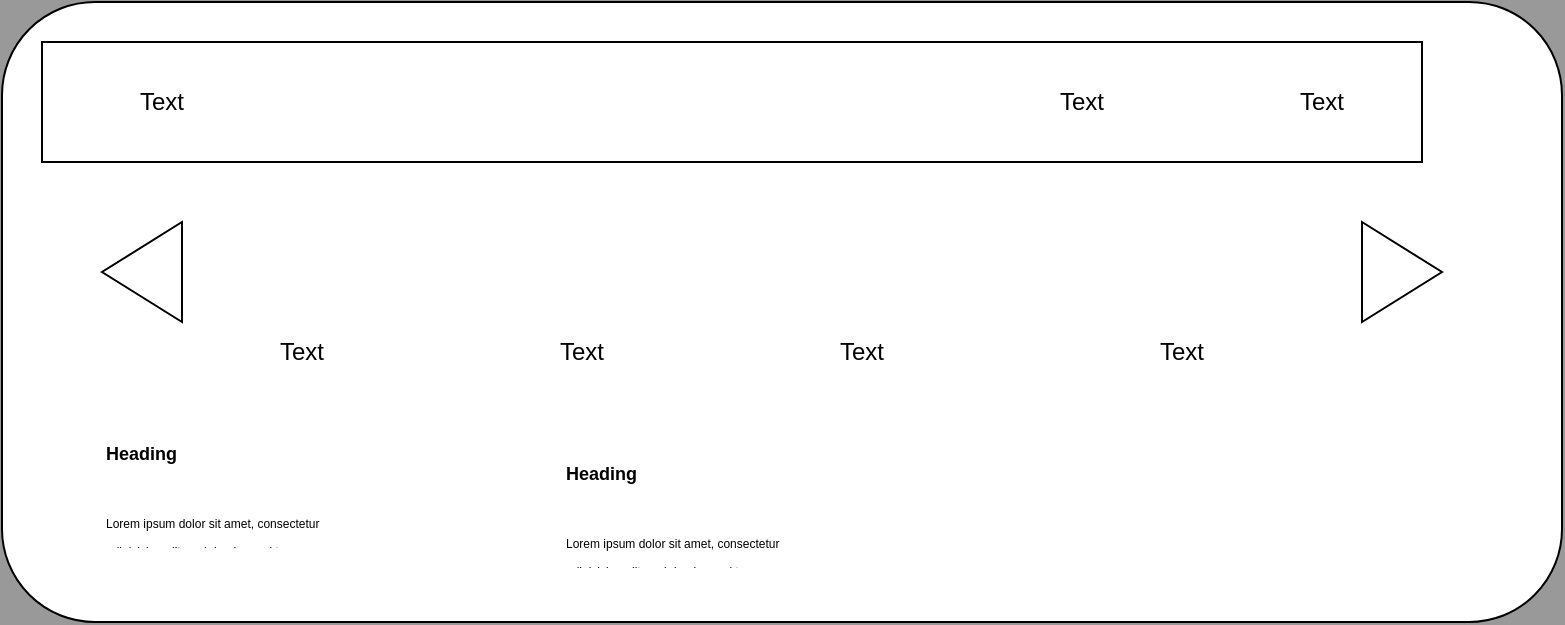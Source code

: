 <mxfile>
    <diagram id="8zh2mt0s0qRhRXP-pA01" name="Page-1">
        <mxGraphModel dx="1686" dy="354" grid="1" gridSize="10" guides="1" tooltips="1" connect="1" arrows="1" fold="1" page="1" pageScale="1" pageWidth="850" pageHeight="1100" background="#999999" math="0" shadow="0" adaptiveColors="simple">
            <root>
                <mxCell id="0"/>
                <mxCell id="1" parent="0"/>
                <mxCell id="123" value="" style="rounded=1;whiteSpace=wrap;html=1;" vertex="1" parent="1">
                    <mxGeometry x="-540" y="10" width="780" height="310" as="geometry"/>
                </mxCell>
                <mxCell id="124" value="" style="whiteSpace=wrap;html=1;" vertex="1" parent="1">
                    <mxGeometry x="-520" y="30" width="690" height="60" as="geometry"/>
                </mxCell>
                <mxCell id="125" value="Text" style="text;strokeColor=none;align=center;fillColor=none;html=1;verticalAlign=middle;whiteSpace=wrap;rounded=0;" vertex="1" parent="1">
                    <mxGeometry x="-490" y="45" width="60" height="30" as="geometry"/>
                </mxCell>
                <mxCell id="126" value="Text" style="text;strokeColor=none;align=center;fillColor=none;html=1;verticalAlign=middle;whiteSpace=wrap;rounded=0;" vertex="1" parent="1">
                    <mxGeometry x="90" y="45" width="60" height="30" as="geometry"/>
                </mxCell>
                <mxCell id="127" value="Text" style="text;strokeColor=none;align=center;fillColor=none;html=1;verticalAlign=middle;whiteSpace=wrap;rounded=0;" vertex="1" parent="1">
                    <mxGeometry x="-30" y="45" width="60" height="30" as="geometry"/>
                </mxCell>
                <mxCell id="130" value="" style="triangle;whiteSpace=wrap;html=1;" vertex="1" parent="1">
                    <mxGeometry x="140" y="120" width="40" height="50" as="geometry"/>
                </mxCell>
                <mxCell id="131" value="" style="triangle;whiteSpace=wrap;html=1;rotation=-180;" vertex="1" parent="1">
                    <mxGeometry x="-490" y="120" width="40" height="50" as="geometry"/>
                </mxCell>
                <mxCell id="132" value="Text" style="text;strokeColor=none;align=center;fillColor=none;html=1;verticalAlign=middle;whiteSpace=wrap;rounded=0;" vertex="1" parent="1">
                    <mxGeometry x="-420" y="170" width="60" height="30" as="geometry"/>
                </mxCell>
                <mxCell id="133" value="Text" style="text;strokeColor=none;align=center;fillColor=none;html=1;verticalAlign=middle;whiteSpace=wrap;rounded=0;" vertex="1" parent="1">
                    <mxGeometry x="-280" y="170" width="60" height="30" as="geometry"/>
                </mxCell>
                <mxCell id="134" value="Text" style="text;strokeColor=none;align=center;fillColor=none;html=1;verticalAlign=middle;whiteSpace=wrap;rounded=0;" vertex="1" parent="1">
                    <mxGeometry x="-140" y="170" width="60" height="30" as="geometry"/>
                </mxCell>
                <mxCell id="135" value="Text" style="text;strokeColor=none;align=center;fillColor=none;html=1;verticalAlign=middle;whiteSpace=wrap;rounded=0;" vertex="1" parent="1">
                    <mxGeometry x="20" y="170" width="60" height="30" as="geometry"/>
                </mxCell>
                <mxCell id="137" value="&lt;h1 style=&quot;margin-top: 0px;&quot;&gt;&lt;font style=&quot;font-size: 9px;&quot;&gt;Heading&lt;/font&gt;&lt;/h1&gt;&lt;p&gt;&lt;font style=&quot;font-size: 6px;&quot;&gt;Lorem ipsum dolor sit amet, consectetur adipisicing elit, sed do eiusmod tempor incididunt ut labore et dolore magna aliqua.&lt;/font&gt;&lt;/p&gt;" style="text;html=1;whiteSpace=wrap;overflow=hidden;rounded=0;" vertex="1" parent="1">
                    <mxGeometry x="-490" y="210" width="110" height="70" as="geometry"/>
                </mxCell>
                <mxCell id="138" value="&lt;h1 style=&quot;margin-top: 0px;&quot;&gt;&lt;font style=&quot;font-size: 9px;&quot;&gt;Heading&lt;/font&gt;&lt;/h1&gt;&lt;p&gt;&lt;font style=&quot;font-size: 6px;&quot;&gt;Lorem ipsum dolor sit amet, consectetur adipisicing elit, sed do eiusmod tempor incididunt ut labore et dolore magna aliqua.&lt;/font&gt;&lt;/p&gt;" style="text;html=1;whiteSpace=wrap;overflow=hidden;rounded=0;" vertex="1" parent="1">
                    <mxGeometry x="-260" y="220" width="110" height="70" as="geometry"/>
                </mxCell>
            </root>
        </mxGraphModel>
    </diagram>
</mxfile>